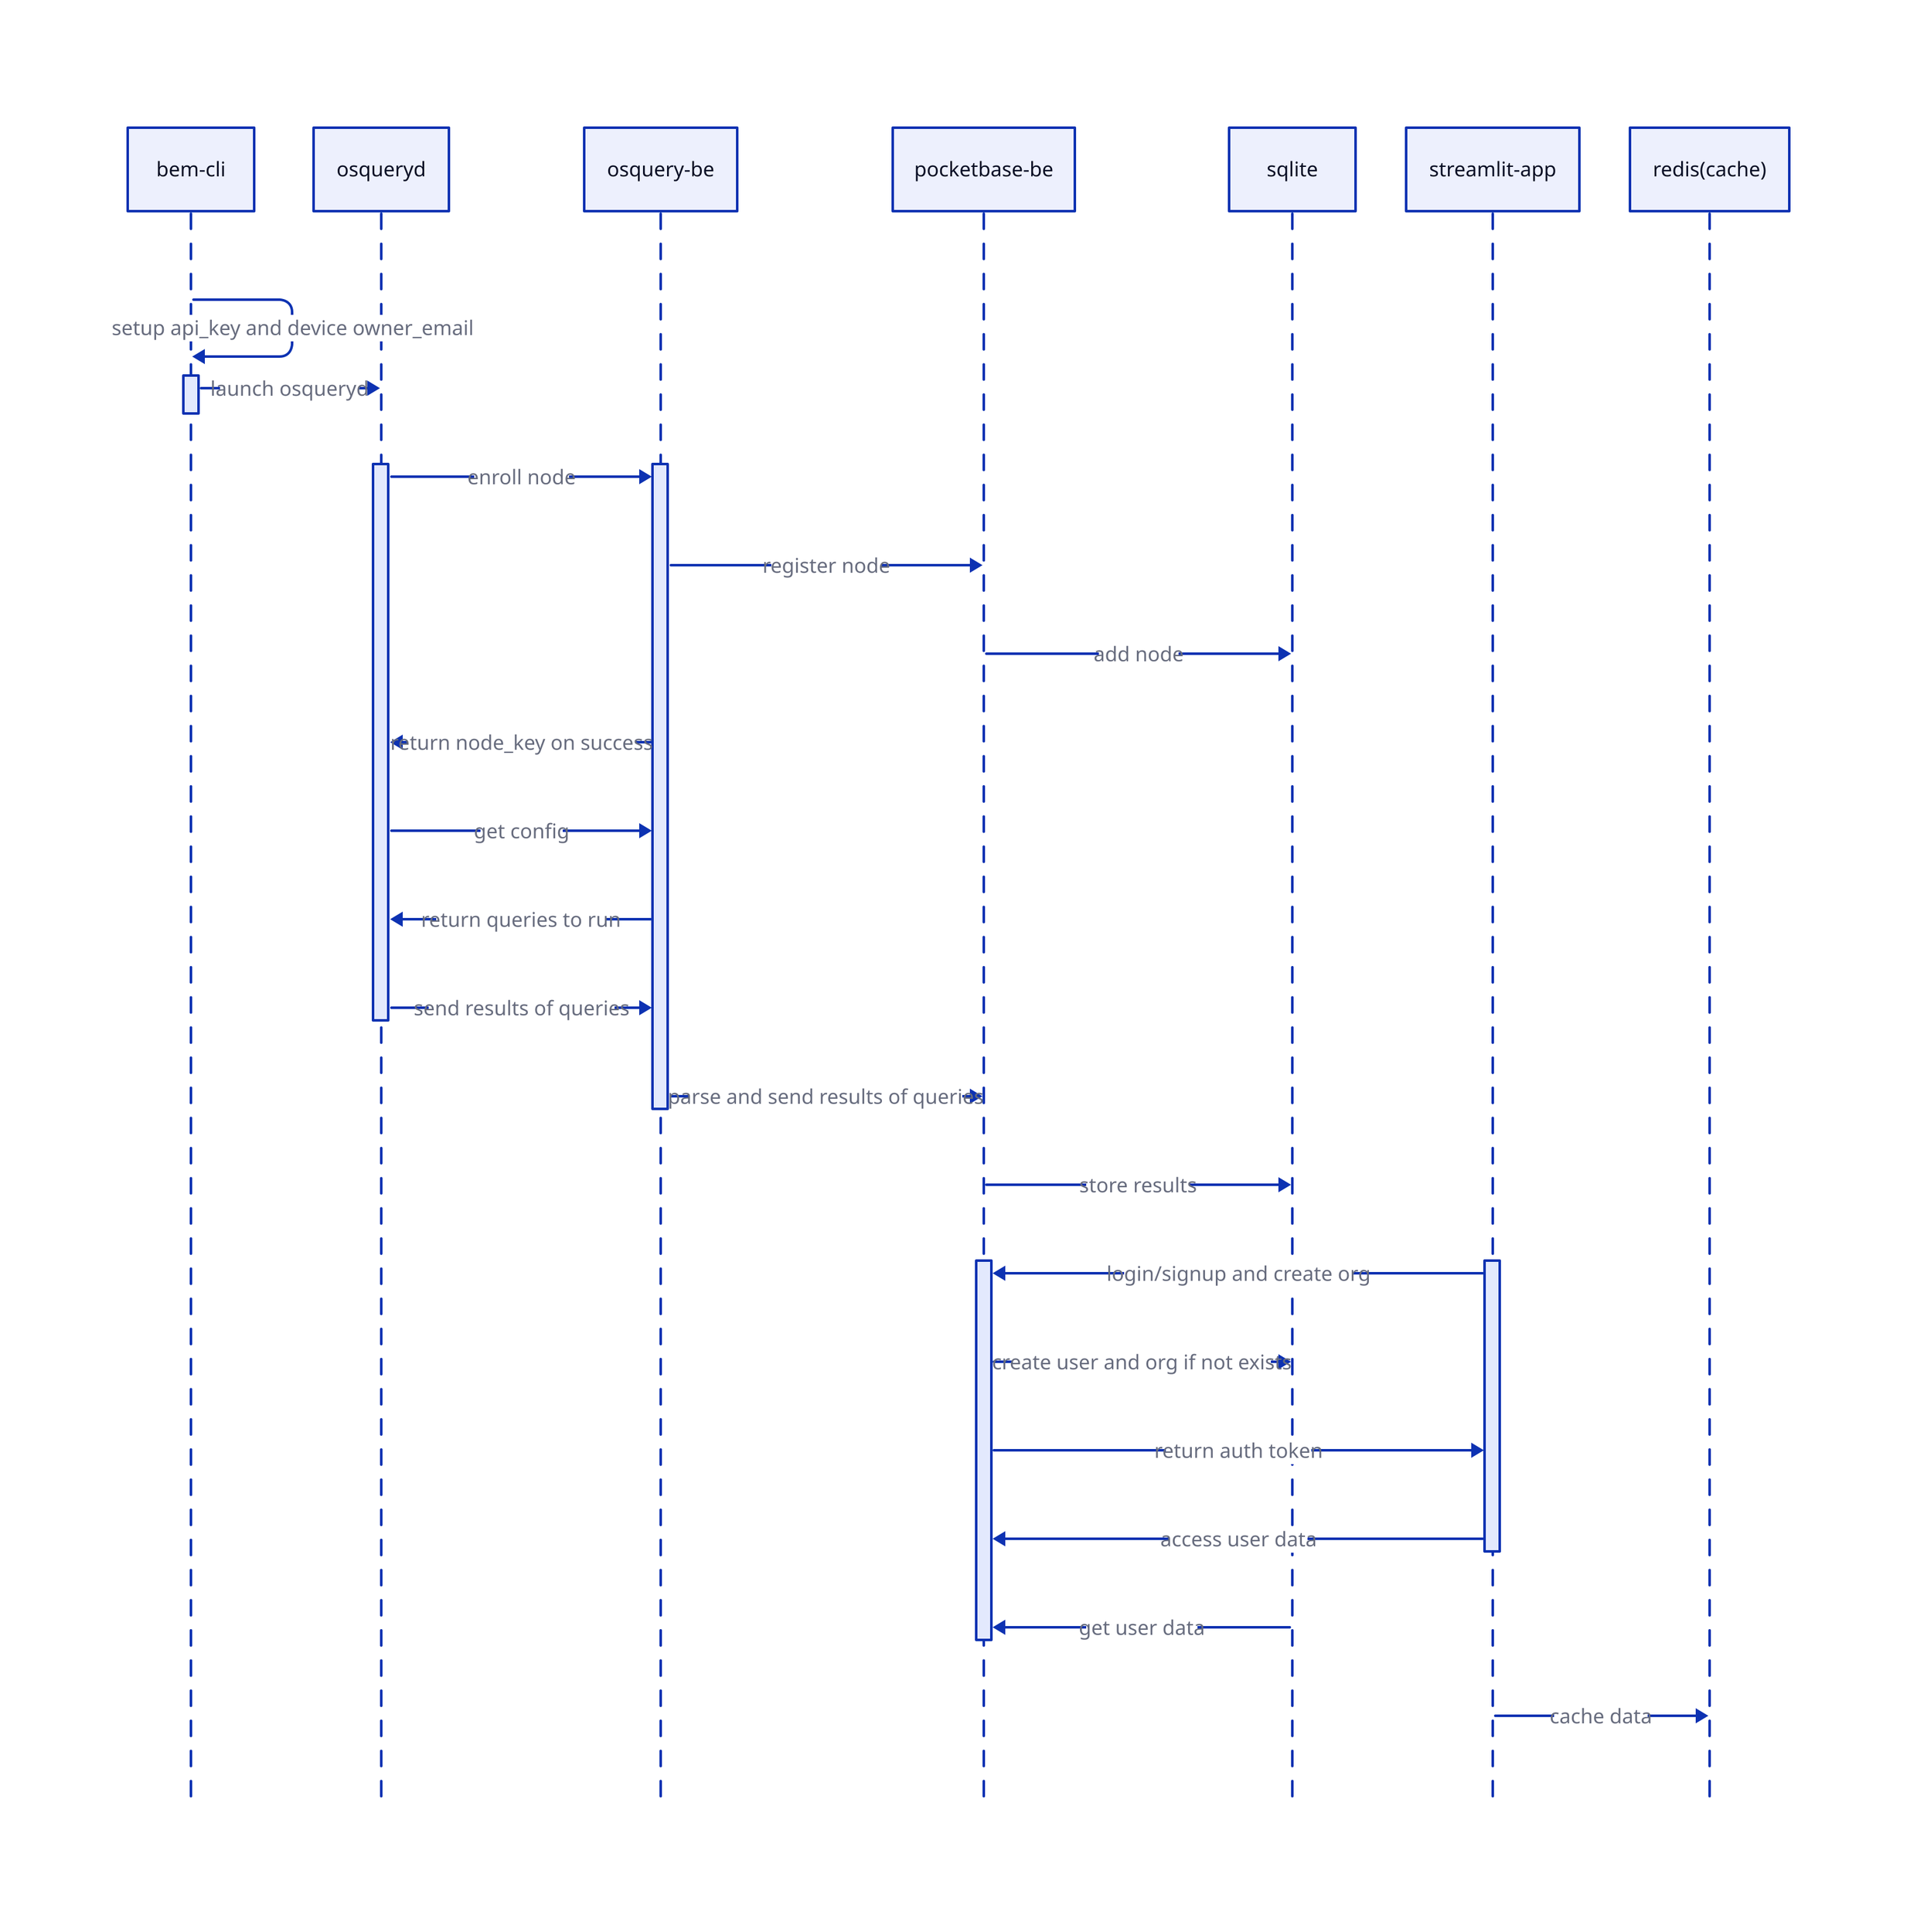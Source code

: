 shape: sequence_diagram
# bem-cli -> osquery-be: 
bem-cli -> bem-cli: setup api_key and device owner_email
osqueryd
# bem-cli.t -> osquery-be.x: validate api_key
# osquery-be.x -> pocketbase-be: validate api_key
# pocketbase-be -> sqlite: check api_key
# pocketbase-be <- sqlite: api_key exists
# osquery-be.x <- pocketbase-be: api_key is valid

# bem-cli.t <- osquery-be.x: successfully validated
bem-cli.t2 -> osqueryd: launch osqueryd

osqueryd.t1 -> osquery-be.a: enroll node
osquery-be.a -> pocketbase-be: register node
pocketbase-be -> sqlite: add node
# pocketbase-be <- sqlite: node exists
# osquery-be.a <- pocketbase-be: node is valid
osqueryd.t1 <- osquery-be.a: return node_key on success
osqueryd.t1 -> osquery-be.a: get config
osqueryd.t1 <- osquery-be.a: return queries to run
osqueryd.t1 -> osquery-be.a: send results of queries
osquery-be.a -> pocketbase-be: parse and send results of queries
pocketbase-be -> sqlite: store results

# osquery-be.t2 -> pocketbase-be: sends node information using apikey
# osquery-be.t2 <- pocketbase-be: sends org_id to osquery-be
# osquery-be.t2 -> pocketbase-be: sends firefox and chrome extensions details using node_id

pocketbase-be
# osquery-be.t2 -> pocketbase-node: insert nodes information
# osquery-be.t2 -> pocketbase-firefox: insert firefox extension from device
# osquery-be.t2 -> pocketbase-chrome: insert chrome information from device
streamlit-app.t1 -> pocketbase-be.t1: login/signup and create org
pocketbase-be.t1 -> sqlite: create user and org if not exists
streamlit-app.t1 <- pocketbase-be.t1: return auth token
pocketbase-be.t1 <- streamlit-app.t1: access user data
pocketbase-be.t1 <- sqlite: get user data

sqlite
# pocketbase-be -> sqlite: store data
streamlit-app -> redis(cache): cache data
redis(cache)
